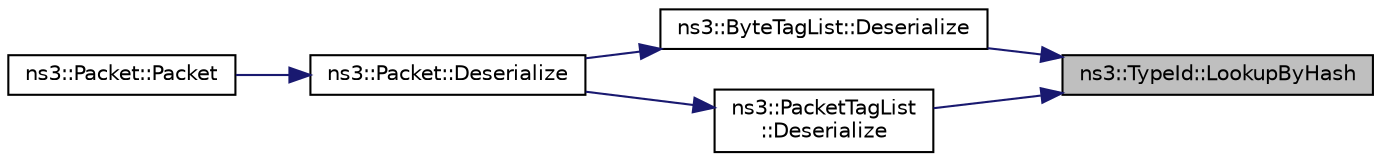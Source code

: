 digraph "ns3::TypeId::LookupByHash"
{
 // LATEX_PDF_SIZE
  edge [fontname="Helvetica",fontsize="10",labelfontname="Helvetica",labelfontsize="10"];
  node [fontname="Helvetica",fontsize="10",shape=record];
  rankdir="RL";
  Node1 [label="ns3::TypeId::LookupByHash",height=0.2,width=0.4,color="black", fillcolor="grey75", style="filled", fontcolor="black",tooltip="Get a TypeId by hash."];
  Node1 -> Node2 [dir="back",color="midnightblue",fontsize="10",style="solid",fontname="Helvetica"];
  Node2 [label="ns3::ByteTagList::Deserialize",height=0.2,width=0.4,color="black", fillcolor="white", style="filled",URL="$classns3_1_1_byte_tag_list.html#a0c784d5101f1fc72eaca293a36b7e5d9",tooltip="Deserialize tag list from the provided buffer."];
  Node2 -> Node3 [dir="back",color="midnightblue",fontsize="10",style="solid",fontname="Helvetica"];
  Node3 [label="ns3::Packet::Deserialize",height=0.2,width=0.4,color="black", fillcolor="white", style="filled",URL="$classns3_1_1_packet.html#a196f5609e8b04efef405cab130612151",tooltip="Deserializes a packet."];
  Node3 -> Node4 [dir="back",color="midnightblue",fontsize="10",style="solid",fontname="Helvetica"];
  Node4 [label="ns3::Packet::Packet",height=0.2,width=0.4,color="black", fillcolor="white", style="filled",URL="$classns3_1_1_packet.html#ab2d46939241156115411e66aa1a65f09",tooltip="Create a new packet from the serialized buffer."];
  Node1 -> Node5 [dir="back",color="midnightblue",fontsize="10",style="solid",fontname="Helvetica"];
  Node5 [label="ns3::PacketTagList\l::Deserialize",height=0.2,width=0.4,color="black", fillcolor="white", style="filled",URL="$classns3_1_1_packet_tag_list.html#a0a45f351c8b4ab3344b46dd04d5b8115",tooltip="Deserialize tag list from the provided buffer."];
  Node5 -> Node3 [dir="back",color="midnightblue",fontsize="10",style="solid",fontname="Helvetica"];
}
